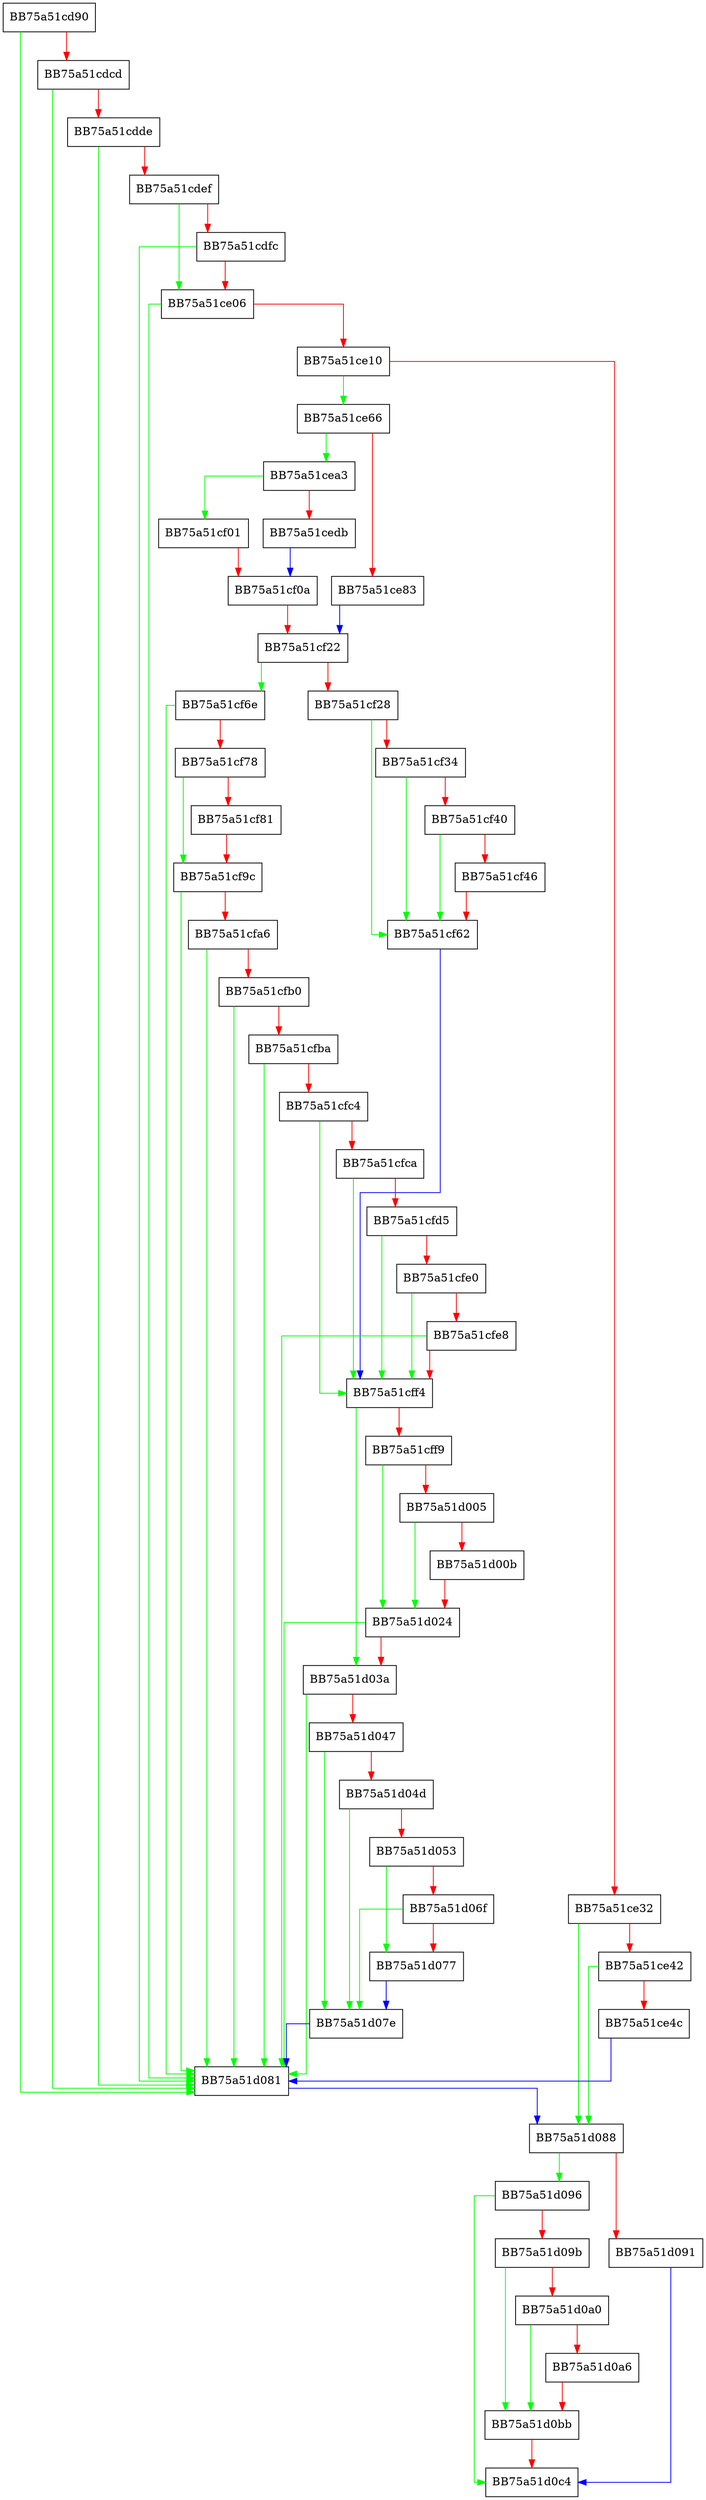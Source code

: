 digraph DoUnpacking {
  node [shape="box"];
  graph [splines=ortho];
  BB75a51cd90 -> BB75a51d081 [color="green"];
  BB75a51cd90 -> BB75a51cdcd [color="red"];
  BB75a51cdcd -> BB75a51d081 [color="green"];
  BB75a51cdcd -> BB75a51cdde [color="red"];
  BB75a51cdde -> BB75a51d081 [color="green"];
  BB75a51cdde -> BB75a51cdef [color="red"];
  BB75a51cdef -> BB75a51ce06 [color="green"];
  BB75a51cdef -> BB75a51cdfc [color="red"];
  BB75a51cdfc -> BB75a51d081 [color="green"];
  BB75a51cdfc -> BB75a51ce06 [color="red"];
  BB75a51ce06 -> BB75a51d081 [color="green"];
  BB75a51ce06 -> BB75a51ce10 [color="red"];
  BB75a51ce10 -> BB75a51ce66 [color="green"];
  BB75a51ce10 -> BB75a51ce32 [color="red"];
  BB75a51ce32 -> BB75a51d088 [color="green"];
  BB75a51ce32 -> BB75a51ce42 [color="red"];
  BB75a51ce42 -> BB75a51d088 [color="green"];
  BB75a51ce42 -> BB75a51ce4c [color="red"];
  BB75a51ce4c -> BB75a51d081 [color="blue"];
  BB75a51ce66 -> BB75a51cea3 [color="green"];
  BB75a51ce66 -> BB75a51ce83 [color="red"];
  BB75a51ce83 -> BB75a51cf22 [color="blue"];
  BB75a51cea3 -> BB75a51cf01 [color="green"];
  BB75a51cea3 -> BB75a51cedb [color="red"];
  BB75a51cedb -> BB75a51cf0a [color="blue"];
  BB75a51cf01 -> BB75a51cf0a [color="red"];
  BB75a51cf0a -> BB75a51cf22 [color="red"];
  BB75a51cf22 -> BB75a51cf6e [color="green"];
  BB75a51cf22 -> BB75a51cf28 [color="red"];
  BB75a51cf28 -> BB75a51cf62 [color="green"];
  BB75a51cf28 -> BB75a51cf34 [color="red"];
  BB75a51cf34 -> BB75a51cf62 [color="green"];
  BB75a51cf34 -> BB75a51cf40 [color="red"];
  BB75a51cf40 -> BB75a51cf62 [color="green"];
  BB75a51cf40 -> BB75a51cf46 [color="red"];
  BB75a51cf46 -> BB75a51cf62 [color="red"];
  BB75a51cf62 -> BB75a51cff4 [color="blue"];
  BB75a51cf6e -> BB75a51d081 [color="green"];
  BB75a51cf6e -> BB75a51cf78 [color="red"];
  BB75a51cf78 -> BB75a51cf9c [color="green"];
  BB75a51cf78 -> BB75a51cf81 [color="red"];
  BB75a51cf81 -> BB75a51cf9c [color="red"];
  BB75a51cf9c -> BB75a51d081 [color="green"];
  BB75a51cf9c -> BB75a51cfa6 [color="red"];
  BB75a51cfa6 -> BB75a51d081 [color="green"];
  BB75a51cfa6 -> BB75a51cfb0 [color="red"];
  BB75a51cfb0 -> BB75a51d081 [color="green"];
  BB75a51cfb0 -> BB75a51cfba [color="red"];
  BB75a51cfba -> BB75a51d081 [color="green"];
  BB75a51cfba -> BB75a51cfc4 [color="red"];
  BB75a51cfc4 -> BB75a51cff4 [color="green"];
  BB75a51cfc4 -> BB75a51cfca [color="red"];
  BB75a51cfca -> BB75a51cff4 [color="green"];
  BB75a51cfca -> BB75a51cfd5 [color="red"];
  BB75a51cfd5 -> BB75a51cff4 [color="green"];
  BB75a51cfd5 -> BB75a51cfe0 [color="red"];
  BB75a51cfe0 -> BB75a51cff4 [color="green"];
  BB75a51cfe0 -> BB75a51cfe8 [color="red"];
  BB75a51cfe8 -> BB75a51d081 [color="green"];
  BB75a51cfe8 -> BB75a51cff4 [color="red"];
  BB75a51cff4 -> BB75a51d03a [color="green"];
  BB75a51cff4 -> BB75a51cff9 [color="red"];
  BB75a51cff9 -> BB75a51d024 [color="green"];
  BB75a51cff9 -> BB75a51d005 [color="red"];
  BB75a51d005 -> BB75a51d024 [color="green"];
  BB75a51d005 -> BB75a51d00b [color="red"];
  BB75a51d00b -> BB75a51d024 [color="red"];
  BB75a51d024 -> BB75a51d081 [color="green"];
  BB75a51d024 -> BB75a51d03a [color="red"];
  BB75a51d03a -> BB75a51d081 [color="green"];
  BB75a51d03a -> BB75a51d047 [color="red"];
  BB75a51d047 -> BB75a51d07e [color="green"];
  BB75a51d047 -> BB75a51d04d [color="red"];
  BB75a51d04d -> BB75a51d07e [color="green"];
  BB75a51d04d -> BB75a51d053 [color="red"];
  BB75a51d053 -> BB75a51d077 [color="green"];
  BB75a51d053 -> BB75a51d06f [color="red"];
  BB75a51d06f -> BB75a51d07e [color="green"];
  BB75a51d06f -> BB75a51d077 [color="red"];
  BB75a51d077 -> BB75a51d07e [color="blue"];
  BB75a51d07e -> BB75a51d081 [color="blue"];
  BB75a51d081 -> BB75a51d088 [color="blue"];
  BB75a51d088 -> BB75a51d096 [color="green"];
  BB75a51d088 -> BB75a51d091 [color="red"];
  BB75a51d091 -> BB75a51d0c4 [color="blue"];
  BB75a51d096 -> BB75a51d0c4 [color="green"];
  BB75a51d096 -> BB75a51d09b [color="red"];
  BB75a51d09b -> BB75a51d0bb [color="green"];
  BB75a51d09b -> BB75a51d0a0 [color="red"];
  BB75a51d0a0 -> BB75a51d0bb [color="green"];
  BB75a51d0a0 -> BB75a51d0a6 [color="red"];
  BB75a51d0a6 -> BB75a51d0bb [color="red"];
  BB75a51d0bb -> BB75a51d0c4 [color="red"];
}